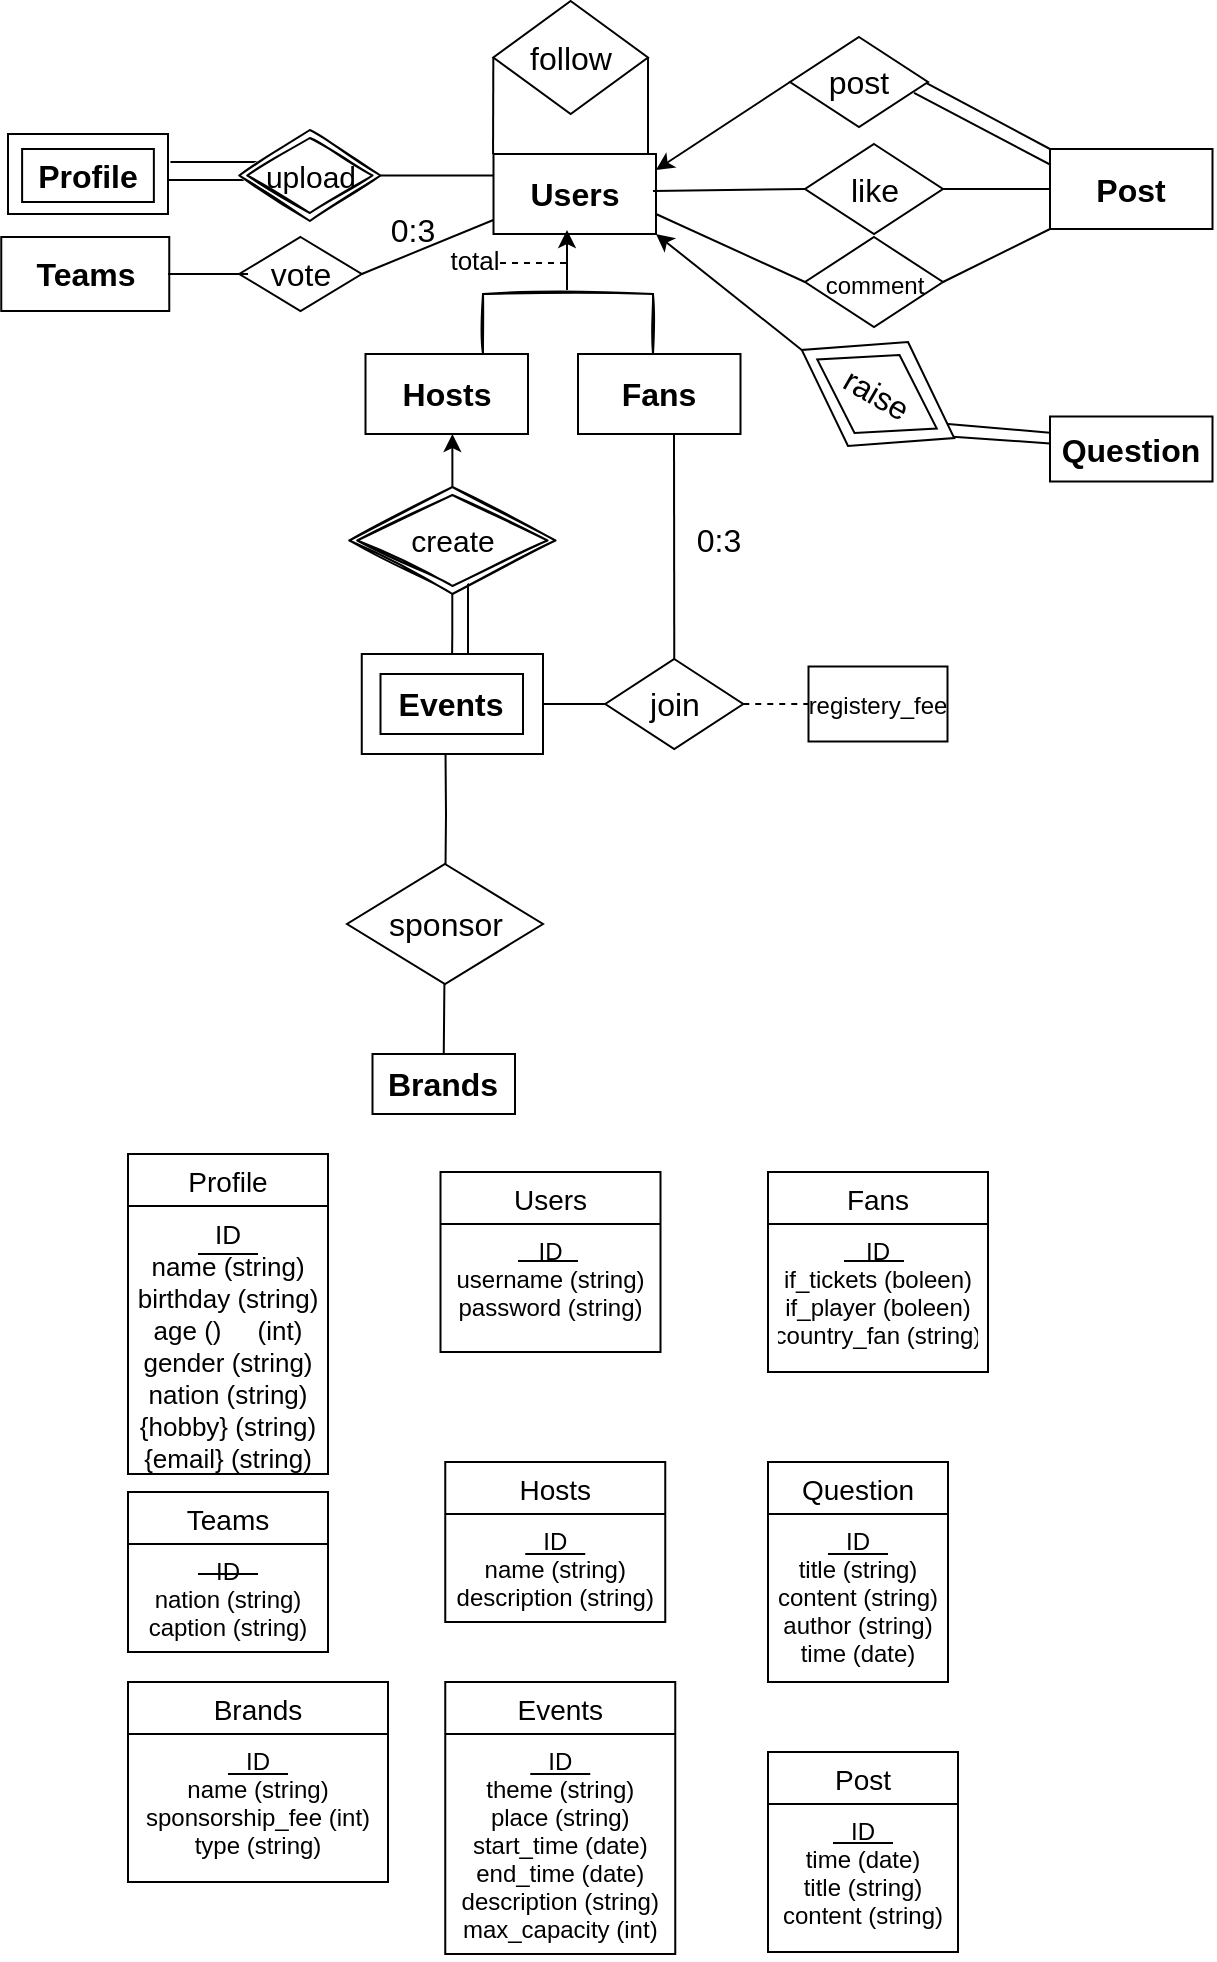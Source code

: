 <mxfile version="20.3.6" type="github">
  <diagram id="R2lEEEUBdFMjLlhIrx00" name="Page-1">
    <mxGraphModel dx="2971" dy="1637" grid="1" gridSize="10" guides="1" tooltips="1" connect="1" arrows="1" fold="1" page="1" pageScale="1" pageWidth="850" pageHeight="1100" math="0" shadow="0" extFonts="Permanent Marker^https://fonts.googleapis.com/css?family=Permanent+Marker">
      <root>
        <mxCell id="0" />
        <mxCell id="1" parent="0" />
        <mxCell id="sm-JpirICVqM3WR0F_5m-133" value="" style="endArrow=none;html=1;rounded=0;fontSize=16;exitX=1;exitY=0.5;exitDx=0;exitDy=0;entryX=0.345;entryY=0.352;entryDx=0;entryDy=0;entryPerimeter=0;" parent="1" target="sm-JpirICVqM3WR0F_5m-108" edge="1">
          <mxGeometry width="50" height="50" relative="1" as="geometry">
            <mxPoint x="-1478.78" y="-346" as="sourcePoint" />
            <mxPoint x="-1413.16" y="-345.5" as="targetPoint" />
            <Array as="points">
              <mxPoint x="-1450" y="-346" />
            </Array>
          </mxGeometry>
        </mxCell>
        <mxCell id="sm-JpirICVqM3WR0F_5m-134" value="" style="endArrow=none;html=1;rounded=0;fontSize=16;" parent="1" edge="1">
          <mxGeometry width="50" height="50" relative="1" as="geometry">
            <mxPoint x="-1490" y="-337" as="sourcePoint" />
            <mxPoint x="-1430" y="-337" as="targetPoint" />
          </mxGeometry>
        </mxCell>
        <mxCell id="2HxDNWxX9x-t6P_iHvOr-5" style="edgeStyle=orthogonalEdgeStyle;rounded=0;orthogonalLoop=1;jettySize=auto;html=1;entryX=0.582;entryY=0.269;entryDx=0;entryDy=0;entryPerimeter=0;" edge="1" parent="1" source="sm-JpirICVqM3WR0F_5m-108" target="sm-JpirICVqM3WR0F_5m-85">
          <mxGeometry relative="1" as="geometry" />
        </mxCell>
        <mxCell id="2HxDNWxX9x-t6P_iHvOr-3" style="edgeStyle=orthogonalEdgeStyle;rounded=0;orthogonalLoop=1;jettySize=auto;html=1;" edge="1" parent="1" source="sm-JpirICVqM3WR0F_5m-94" target="sm-JpirICVqM3WR0F_5m-95">
          <mxGeometry relative="1" as="geometry" />
        </mxCell>
        <mxCell id="sm-JpirICVqM3WR0F_5m-149" value="" style="endArrow=none;html=1;rounded=0;fontSize=16;exitX=0.934;exitY=0.536;exitDx=0;exitDy=0;exitPerimeter=0;" parent="1" source="sm-JpirICVqM3WR0F_5m-153" target="sm-JpirICVqM3WR0F_5m-120" edge="1">
          <mxGeometry width="50" height="50" relative="1" as="geometry">
            <mxPoint x="-1065.75" y="-185" as="sourcePoint" />
            <mxPoint x="-971.25" y="-183.75" as="targetPoint" />
          </mxGeometry>
        </mxCell>
        <mxCell id="sm-JpirICVqM3WR0F_5m-163" value="" style="endArrow=none;html=1;rounded=0;fontSize=16;entryX=0;entryY=0.75;entryDx=0;entryDy=0;exitX=0.5;exitY=0;exitDx=0;exitDy=0;" parent="1" source="sm-JpirICVqM3WR0F_5m-106" edge="1">
          <mxGeometry width="50" height="50" relative="1" as="geometry">
            <mxPoint x="-1382.5" y="-17.5" as="sourcePoint" />
            <mxPoint x="-1341.24" y="-50" as="targetPoint" />
            <Array as="points">
              <mxPoint x="-1341" y="-20" />
            </Array>
          </mxGeometry>
        </mxCell>
        <mxCell id="sm-JpirICVqM3WR0F_5m-157" value="" style="endArrow=none;html=1;rounded=0;fontSize=16;entryX=0.5;entryY=0;entryDx=0;entryDy=0;" parent="1" target="sm-JpirICVqM3WR0F_5m-97" edge="1">
          <mxGeometry width="50" height="50" relative="1" as="geometry">
            <mxPoint x="-1227" y="-212" as="sourcePoint" />
            <mxPoint x="-1229.503" y="-130.0" as="targetPoint" />
          </mxGeometry>
        </mxCell>
        <mxCell id="sm-JpirICVqM3WR0F_5m-156" value="" style="endArrow=none;html=1;rounded=0;fontSize=16;" parent="1" source="sm-JpirICVqM3WR0F_5m-95" edge="1">
          <mxGeometry width="50" height="50" relative="1" as="geometry">
            <mxPoint x="-1293.5" y="-80" as="sourcePoint" />
            <mxPoint x="-1240" y="-75" as="targetPoint" />
          </mxGeometry>
        </mxCell>
        <mxCell id="sm-JpirICVqM3WR0F_5m-155" value="" style="endArrow=none;html=1;rounded=0;fontSize=16;entryX=0.614;entryY=1.083;entryDx=0;entryDy=0;entryPerimeter=0;" parent="1" target="sm-JpirICVqM3WR0F_5m-95" edge="1">
          <mxGeometry width="50" height="50" relative="1" as="geometry">
            <mxPoint x="-1330" y="-140" as="sourcePoint" />
            <mxPoint x="-1249.25" y="-180" as="targetPoint" />
          </mxGeometry>
        </mxCell>
        <mxCell id="sm-JpirICVqM3WR0F_5m-152" value="" style="endArrow=classic;html=1;rounded=0;fontSize=16;exitX=0;exitY=0.5;exitDx=0;exitDy=0;entryX=1;entryY=1;entryDx=0;entryDy=0;" parent="1" source="sm-JpirICVqM3WR0F_5m-153" target="sm-JpirICVqM3WR0F_5m-85" edge="1">
          <mxGeometry width="50" height="50" relative="1" as="geometry">
            <mxPoint x="-1120" y="-217" as="sourcePoint" />
            <mxPoint x="-1240" y="-310" as="targetPoint" />
          </mxGeometry>
        </mxCell>
        <mxCell id="sm-JpirICVqM3WR0F_5m-153" value="" style="shape=rhombus;perimeter=rhombusPerimeter;whiteSpace=wrap;html=1;align=center;fontSize=16;rotation=30;" parent="1" vertex="1">
          <mxGeometry x="-1169" y="-260" width="88" height="60" as="geometry" />
        </mxCell>
        <mxCell id="sm-JpirICVqM3WR0F_5m-147" value="" style="endArrow=none;html=1;rounded=0;fontSize=16;entryX=0;entryY=1;entryDx=0;entryDy=0;exitX=1;exitY=0.5;exitDx=0;exitDy=0;" parent="1" source="sm-JpirICVqM3WR0F_5m-118" target="sm-JpirICVqM3WR0F_5m-114" edge="1">
          <mxGeometry width="50" height="50" relative="1" as="geometry">
            <mxPoint x="-1060" y="-270" as="sourcePoint" />
            <mxPoint x="-930" y="-237.5" as="targetPoint" />
          </mxGeometry>
        </mxCell>
        <mxCell id="sm-JpirICVqM3WR0F_5m-139" value="" style="endArrow=none;html=1;rounded=0;fontSize=16;entryX=0;entryY=0;entryDx=0;entryDy=0;exitX=0.5;exitY=0.112;exitDx=0;exitDy=0;exitPerimeter=0;" parent="1" source="sm-JpirICVqM3WR0F_5m-116" target="sm-JpirICVqM3WR0F_5m-114" edge="1">
          <mxGeometry width="50" height="50" relative="1" as="geometry">
            <mxPoint x="-1134" y="-410" as="sourcePoint" />
            <mxPoint x="-936.88" y="-450" as="targetPoint" />
          </mxGeometry>
        </mxCell>
        <mxCell id="sm-JpirICVqM3WR0F_5m-140" value="" style="endArrow=none;html=1;rounded=0;fontSize=16;exitX=0.899;exitY=0.622;exitDx=0;exitDy=0;exitPerimeter=0;" parent="1" source="sm-JpirICVqM3WR0F_5m-116" edge="1">
          <mxGeometry width="50" height="50" relative="1" as="geometry">
            <mxPoint x="-1060" y="-380" as="sourcePoint" />
            <mxPoint x="-1030" y="-340" as="targetPoint" />
          </mxGeometry>
        </mxCell>
        <mxCell id="sm-JpirICVqM3WR0F_5m-127" value="" style="endArrow=none;html=1;rounded=0;exitX=1;exitY=0.5;exitDx=0;exitDy=0;" parent="1" source="sm-JpirICVqM3WR0F_5m-115" edge="1">
          <mxGeometry relative="1" as="geometry">
            <mxPoint x="-1336" y="-392" as="sourcePoint" />
            <mxPoint x="-1240" y="-350" as="targetPoint" />
            <Array as="points" />
          </mxGeometry>
        </mxCell>
        <mxCell id="sm-JpirICVqM3WR0F_5m-123" value="" style="endArrow=none;html=1;rounded=0;fontSize=16;exitX=1;exitY=0.5;exitDx=0;exitDy=0;" parent="1" source="sm-JpirICVqM3WR0F_5m-110" edge="1">
          <mxGeometry width="50" height="50" relative="1" as="geometry">
            <mxPoint x="-1400" y="-290" as="sourcePoint" />
            <mxPoint x="-1310" y="-320" as="targetPoint" />
          </mxGeometry>
        </mxCell>
        <mxCell id="sm-JpirICVqM3WR0F_5m-112" value="" style="rounded=0;whiteSpace=wrap;html=1;" parent="1" vertex="1">
          <mxGeometry x="-1560" y="-360" width="80" height="40" as="geometry" />
        </mxCell>
        <mxCell id="sm-JpirICVqM3WR0F_5m-96" value="" style="rounded=0;whiteSpace=wrap;html=1;" parent="1" vertex="1">
          <mxGeometry x="-1383.12" y="-100" width="90.62" height="50" as="geometry" />
        </mxCell>
        <mxCell id="sm-JpirICVqM3WR0F_5m-69" value="" style="resizable=0;html=1;align=right;verticalAlign=bottom;rounded=0;glass=0;sketch=1;fontSize=17;" parent="1" connectable="0" vertex="1">
          <mxGeometry x="-1332.0" y="-296.996" as="geometry" />
        </mxCell>
        <mxCell id="sm-JpirICVqM3WR0F_5m-84" value="" style="endArrow=none;html=1;rounded=0;entryX=0.917;entryY=0;entryDx=0;entryDy=0;entryPerimeter=0;exitX=0;exitY=0.5;exitDx=0;exitDy=0;" parent="1" source="sm-JpirICVqM3WR0F_5m-115" edge="1">
          <mxGeometry relative="1" as="geometry">
            <mxPoint x="-1317.5" y="-409.5" as="sourcePoint" />
            <mxPoint x="-1317.47" y="-350" as="targetPoint" />
          </mxGeometry>
        </mxCell>
        <mxCell id="sm-JpirICVqM3WR0F_5m-85" value="&lt;font style=&quot;font-size: 16px;&quot;&gt;&lt;b&gt;Users&lt;/b&gt;&lt;/font&gt;" style="rounded=0;whiteSpace=wrap;html=1;" parent="1" vertex="1">
          <mxGeometry x="-1317.25" y="-350" width="81.25" height="40" as="geometry" />
        </mxCell>
        <mxCell id="sm-JpirICVqM3WR0F_5m-88" value="" style="shape=partialRectangle;whiteSpace=wrap;html=1;bottom=1;right=1;left=1;top=0;fillColor=none;routingCenterX=-0.5;rounded=0;glass=0;sketch=1;fontSize=12;rotation=-180;" parent="1" vertex="1">
          <mxGeometry x="-1322.5" y="-280" width="85" height="30" as="geometry" />
        </mxCell>
        <mxCell id="sm-JpirICVqM3WR0F_5m-91" value="" style="endArrow=classic;html=1;rounded=0;fontSize=16;" parent="1" edge="1">
          <mxGeometry width="50" height="50" relative="1" as="geometry">
            <mxPoint x="-1280.5" y="-282" as="sourcePoint" />
            <mxPoint x="-1280.5" y="-312" as="targetPoint" />
          </mxGeometry>
        </mxCell>
        <mxCell id="sm-JpirICVqM3WR0F_5m-92" value="&lt;font style=&quot;font-size: 16px;&quot;&gt;&lt;b&gt;Hosts&lt;/b&gt;&lt;/font&gt;" style="rounded=0;whiteSpace=wrap;html=1;" parent="1" vertex="1">
          <mxGeometry x="-1381.25" y="-250" width="81.25" height="40" as="geometry" />
        </mxCell>
        <mxCell id="sm-JpirICVqM3WR0F_5m-93" value="&lt;font style=&quot;font-size: 16px;&quot;&gt;&lt;b&gt;Fans&lt;/b&gt;&lt;/font&gt;" style="rounded=0;whiteSpace=wrap;html=1;" parent="1" vertex="1">
          <mxGeometry x="-1275" y="-250" width="81.25" height="40" as="geometry" />
        </mxCell>
        <mxCell id="2HxDNWxX9x-t6P_iHvOr-2" style="edgeStyle=orthogonalEdgeStyle;rounded=0;orthogonalLoop=1;jettySize=auto;html=1;exitX=0.5;exitY=0;exitDx=0;exitDy=0;" edge="1" parent="1" source="sm-JpirICVqM3WR0F_5m-94">
          <mxGeometry relative="1" as="geometry">
            <mxPoint x="-1338" y="-210" as="targetPoint" />
            <Array as="points">
              <mxPoint x="-1338" y="-210" />
            </Array>
          </mxGeometry>
        </mxCell>
        <mxCell id="sm-JpirICVqM3WR0F_5m-94" value="create" style="shape=rhombus;double=1;perimeter=rhombusPerimeter;whiteSpace=wrap;html=1;align=center;rounded=0;glass=0;sketch=1;fontSize=15;" parent="1" vertex="1">
          <mxGeometry x="-1389.37" y="-183.5" width="103.12" height="53.5" as="geometry" />
        </mxCell>
        <mxCell id="sm-JpirICVqM3WR0F_5m-95" value="&lt;font style=&quot;font-size: 16px;&quot;&gt;&lt;b&gt;Events&lt;/b&gt;&lt;/font&gt;" style="rounded=0;whiteSpace=wrap;html=1;" parent="1" vertex="1">
          <mxGeometry x="-1373.75" y="-90" width="71.25" height="30" as="geometry" />
        </mxCell>
        <mxCell id="sm-JpirICVqM3WR0F_5m-97" value="join" style="shape=rhombus;perimeter=rhombusPerimeter;whiteSpace=wrap;html=1;align=center;fontSize=16;" parent="1" vertex="1">
          <mxGeometry x="-1261.37" y="-97.5" width="69" height="45" as="geometry" />
        </mxCell>
        <mxCell id="sm-JpirICVqM3WR0F_5m-105" value="sponsor" style="shape=rhombus;perimeter=rhombusPerimeter;whiteSpace=wrap;html=1;align=center;fontSize=16;" parent="1" vertex="1">
          <mxGeometry x="-1390.5" y="5" width="98" height="60" as="geometry" />
        </mxCell>
        <mxCell id="sm-JpirICVqM3WR0F_5m-106" value="&lt;span style=&quot;font-size: 16px;&quot;&gt;&lt;b&gt;Brands&lt;/b&gt;&lt;/span&gt;" style="rounded=0;whiteSpace=wrap;html=1;" parent="1" vertex="1">
          <mxGeometry x="-1377.75" y="100" width="71.25" height="30" as="geometry" />
        </mxCell>
        <mxCell id="sm-JpirICVqM3WR0F_5m-107" value="0:3" style="text;html=1;align=center;verticalAlign=middle;resizable=0;points=[];autosize=1;strokeColor=none;fillColor=none;fontSize=16;" parent="1" vertex="1">
          <mxGeometry x="-1230" y="-171.75" width="50" height="30" as="geometry" />
        </mxCell>
        <mxCell id="sm-JpirICVqM3WR0F_5m-108" value="upload" style="shape=rhombus;double=1;perimeter=rhombusPerimeter;whiteSpace=wrap;html=1;align=center;rounded=0;glass=0;sketch=1;fontSize=15;" parent="1" vertex="1">
          <mxGeometry x="-1444.37" y="-362" width="70.62" height="45.5" as="geometry" />
        </mxCell>
        <mxCell id="sm-JpirICVqM3WR0F_5m-110" value="vote" style="shape=rhombus;perimeter=rhombusPerimeter;whiteSpace=wrap;html=1;align=center;fontSize=16;" parent="1" vertex="1">
          <mxGeometry x="-1444.37" y="-308.5" width="61.25" height="37" as="geometry" />
        </mxCell>
        <mxCell id="sm-JpirICVqM3WR0F_5m-111" value="&lt;span style=&quot;font-size: 16px;&quot;&gt;&lt;b&gt;Profile&lt;/b&gt;&lt;/span&gt;" style="rounded=0;whiteSpace=wrap;html=1;" parent="1" vertex="1">
          <mxGeometry x="-1552.94" y="-352.5" width="65.87" height="26.5" as="geometry" />
        </mxCell>
        <mxCell id="sm-JpirICVqM3WR0F_5m-113" value="&lt;font size=&quot;1&quot; style=&quot;&quot;&gt;&lt;b style=&quot;font-size: 16px;&quot;&gt;Teams&lt;/b&gt;&lt;/font&gt;" style="rounded=0;whiteSpace=wrap;html=1;" parent="1" vertex="1">
          <mxGeometry x="-1563.37" y="-308.5" width="84" height="37" as="geometry" />
        </mxCell>
        <mxCell id="sm-JpirICVqM3WR0F_5m-114" value="&lt;font style=&quot;font-size: 16px;&quot;&gt;&lt;b&gt;Post&lt;/b&gt;&lt;/font&gt;" style="rounded=0;whiteSpace=wrap;html=1;" parent="1" vertex="1">
          <mxGeometry x="-1039" y="-352.5" width="81.25" height="40" as="geometry" />
        </mxCell>
        <mxCell id="sm-JpirICVqM3WR0F_5m-115" value="follow" style="shape=rhombus;perimeter=rhombusPerimeter;whiteSpace=wrap;html=1;align=center;fontSize=16;" parent="1" vertex="1">
          <mxGeometry x="-1317.34" y="-426.5" width="77.34" height="56.5" as="geometry" />
        </mxCell>
        <mxCell id="sm-JpirICVqM3WR0F_5m-116" value="post" style="shape=rhombus;perimeter=rhombusPerimeter;whiteSpace=wrap;html=1;align=center;fontSize=16;" parent="1" vertex="1">
          <mxGeometry x="-1169" y="-408.5" width="69" height="45" as="geometry" />
        </mxCell>
        <mxCell id="sm-JpirICVqM3WR0F_5m-117" value="like" style="shape=rhombus;perimeter=rhombusPerimeter;whiteSpace=wrap;html=1;align=center;fontSize=16;" parent="1" vertex="1">
          <mxGeometry x="-1161.5" y="-355" width="69" height="45" as="geometry" />
        </mxCell>
        <mxCell id="sm-JpirICVqM3WR0F_5m-118" value="&lt;font style=&quot;font-size: 12px;&quot;&gt;comment&lt;/font&gt;" style="shape=rhombus;perimeter=rhombusPerimeter;whiteSpace=wrap;html=1;align=center;fontSize=16;" parent="1" vertex="1">
          <mxGeometry x="-1161.5" y="-308.5" width="69" height="45" as="geometry" />
        </mxCell>
        <mxCell id="sm-JpirICVqM3WR0F_5m-119" value="raise" style="shape=rhombus;perimeter=rhombusPerimeter;whiteSpace=wrap;html=1;align=center;fontSize=16;rotation=30;" parent="1" vertex="1">
          <mxGeometry x="-1160" y="-252.5" width="69" height="45" as="geometry" />
        </mxCell>
        <mxCell id="sm-JpirICVqM3WR0F_5m-122" value="0:3" style="text;html=1;align=center;verticalAlign=middle;resizable=0;points=[];autosize=1;strokeColor=none;fillColor=none;fontSize=16;" parent="1" vertex="1">
          <mxGeometry x="-1383.12" y="-327" width="50" height="30" as="geometry" />
        </mxCell>
        <mxCell id="sm-JpirICVqM3WR0F_5m-131" value="" style="endArrow=none;html=1;rounded=0;fontSize=16;" parent="1" edge="1">
          <mxGeometry width="50" height="50" relative="1" as="geometry">
            <mxPoint x="-1440" y="-290" as="sourcePoint" />
            <mxPoint x="-1480" y="-290" as="targetPoint" />
          </mxGeometry>
        </mxCell>
        <mxCell id="sm-JpirICVqM3WR0F_5m-136" value="" style="endArrow=none;dashed=1;html=1;rounded=0;fontSize=16;" parent="1" edge="1">
          <mxGeometry width="50" height="50" relative="1" as="geometry">
            <mxPoint x="-1314" y="-295.5" as="sourcePoint" />
            <mxPoint x="-1279" y="-295.5" as="targetPoint" />
          </mxGeometry>
        </mxCell>
        <mxCell id="sm-JpirICVqM3WR0F_5m-137" value="&lt;font style=&quot;font-size: 13px;&quot;&gt;total&lt;/font&gt;" style="text;html=1;align=center;verticalAlign=middle;resizable=0;points=[];autosize=1;strokeColor=none;fillColor=none;fontSize=16;" parent="1" vertex="1">
          <mxGeometry x="-1352.5" y="-313.5" width="50" height="30" as="geometry" />
        </mxCell>
        <mxCell id="sm-JpirICVqM3WR0F_5m-138" value="" style="endArrow=classic;html=1;rounded=0;fontSize=16;exitX=0;exitY=0.5;exitDx=0;exitDy=0;" parent="1" source="sm-JpirICVqM3WR0F_5m-116" edge="1">
          <mxGeometry width="50" height="50" relative="1" as="geometry">
            <mxPoint x="-1236" y="-312" as="sourcePoint" />
            <mxPoint x="-1236" y="-342" as="targetPoint" />
          </mxGeometry>
        </mxCell>
        <mxCell id="sm-JpirICVqM3WR0F_5m-141" value="" style="endArrow=none;html=1;rounded=0;fontSize=16;exitX=1;exitY=0.5;exitDx=0;exitDy=0;entryX=0;entryY=0.5;entryDx=0;entryDy=0;" parent="1" target="sm-JpirICVqM3WR0F_5m-117" edge="1">
          <mxGeometry width="50" height="50" relative="1" as="geometry">
            <mxPoint x="-1237.5" y="-331.5" as="sourcePoint" />
            <mxPoint x="-1124.525" y="-275.98" as="targetPoint" />
          </mxGeometry>
        </mxCell>
        <mxCell id="sm-JpirICVqM3WR0F_5m-142" value="" style="endArrow=none;html=1;rounded=0;fontSize=16;exitX=1;exitY=0.5;exitDx=0;exitDy=0;entryX=0;entryY=0.5;entryDx=0;entryDy=0;" parent="1" source="sm-JpirICVqM3WR0F_5m-117" target="sm-JpirICVqM3WR0F_5m-114" edge="1">
          <mxGeometry width="50" height="50" relative="1" as="geometry">
            <mxPoint x="-1001" y="-354" as="sourcePoint" />
            <mxPoint x="-833.5" y="-376.5" as="targetPoint" />
          </mxGeometry>
        </mxCell>
        <mxCell id="sm-JpirICVqM3WR0F_5m-146" value="" style="endArrow=none;html=1;rounded=0;fontSize=16;exitX=1;exitY=0.75;exitDx=0;exitDy=0;entryX=0;entryY=0.5;entryDx=0;entryDy=0;" parent="1" source="sm-JpirICVqM3WR0F_5m-85" target="sm-JpirICVqM3WR0F_5m-118" edge="1">
          <mxGeometry width="50" height="50" relative="1" as="geometry">
            <mxPoint x="-1236" y="-315" as="sourcePoint" />
            <mxPoint x="-1120" y="-270" as="targetPoint" />
          </mxGeometry>
        </mxCell>
        <mxCell id="sm-JpirICVqM3WR0F_5m-120" value="&lt;span style=&quot;font-size: 16px;&quot;&gt;&lt;b&gt;Question&lt;/b&gt;&lt;/span&gt;" style="rounded=0;whiteSpace=wrap;html=1;" parent="1" vertex="1">
          <mxGeometry x="-1039" y="-218.75" width="81.25" height="32.5" as="geometry" />
        </mxCell>
        <mxCell id="sm-JpirICVqM3WR0F_5m-214" value="" style="endArrow=none;html=1;rounded=0;fontSize=16;entryX=0;entryY=0.25;entryDx=0;entryDy=0;exitX=0.93;exitY=0.425;exitDx=0;exitDy=0;exitPerimeter=0;" parent="1" source="sm-JpirICVqM3WR0F_5m-153" target="sm-JpirICVqM3WR0F_5m-120" edge="1">
          <mxGeometry width="50" height="50" relative="1" as="geometry">
            <mxPoint x="-1054.5" y="-190" as="sourcePoint" />
            <mxPoint x="-960" y="-188.75" as="targetPoint" />
          </mxGeometry>
        </mxCell>
        <mxCell id="sm-JpirICVqM3WR0F_5m-217" value="Users" style="swimlane;fontStyle=0;childLayout=stackLayout;horizontal=1;startSize=26;horizontalStack=0;resizeParent=1;resizeParentMax=0;resizeLast=0;collapsible=1;marginBottom=0;align=center;fontSize=14;" parent="1" vertex="1">
          <mxGeometry x="-1343.75" y="159" width="110" height="90" as="geometry" />
        </mxCell>
        <mxCell id="2HxDNWxX9x-t6P_iHvOr-8" value="" style="endArrow=none;html=1;rounded=0;" edge="1" parent="sm-JpirICVqM3WR0F_5m-217">
          <mxGeometry width="50" height="50" relative="1" as="geometry">
            <mxPoint x="38.75" y="44.55" as="sourcePoint" />
            <mxPoint x="68.75" y="44.55" as="targetPoint" />
          </mxGeometry>
        </mxCell>
        <mxCell id="sm-JpirICVqM3WR0F_5m-220" value="ID&#xa;username (string)&#xa;password (string)&#xa;&#xa;&#xa;&#xa;&#xa;" style="text;strokeColor=none;fillColor=none;spacingLeft=4;spacingRight=4;overflow=hidden;rotatable=0;points=[[0,0.5],[1,0.5]];portConstraint=eastwest;fontSize=12;align=center;" parent="sm-JpirICVqM3WR0F_5m-217" vertex="1">
          <mxGeometry y="26" width="110" height="64" as="geometry" />
        </mxCell>
        <mxCell id="sm-JpirICVqM3WR0F_5m-221" value="Fans" style="swimlane;fontStyle=0;childLayout=stackLayout;horizontal=1;startSize=26;horizontalStack=0;resizeParent=1;resizeParentMax=0;resizeLast=0;collapsible=1;marginBottom=0;align=center;fontSize=14;" parent="1" vertex="1">
          <mxGeometry x="-1180" y="159" width="110" height="100" as="geometry" />
        </mxCell>
        <mxCell id="2HxDNWxX9x-t6P_iHvOr-9" value="" style="endArrow=none;html=1;rounded=0;" edge="1" parent="sm-JpirICVqM3WR0F_5m-221">
          <mxGeometry width="50" height="50" relative="1" as="geometry">
            <mxPoint x="38" y="44.55" as="sourcePoint" />
            <mxPoint x="68" y="44.55" as="targetPoint" />
          </mxGeometry>
        </mxCell>
        <mxCell id="sm-JpirICVqM3WR0F_5m-222" value="ID&#xa;if_tickets (boleen)&#xa;if_player (boleen)&#xa;country_fan (string)&#xa;&#xa;" style="text;strokeColor=none;fillColor=none;spacingLeft=4;spacingRight=4;overflow=hidden;rotatable=0;points=[[0,0.5],[1,0.5]];portConstraint=eastwest;fontSize=12;align=center;" parent="sm-JpirICVqM3WR0F_5m-221" vertex="1">
          <mxGeometry y="26" width="110" height="74" as="geometry" />
        </mxCell>
        <mxCell id="sm-JpirICVqM3WR0F_5m-223" value="Hosts" style="swimlane;fontStyle=0;childLayout=stackLayout;horizontal=1;startSize=26;horizontalStack=0;resizeParent=1;resizeParentMax=0;resizeLast=0;collapsible=1;marginBottom=0;align=center;fontSize=14;" parent="1" vertex="1">
          <mxGeometry x="-1341.37" y="304" width="110" height="80" as="geometry" />
        </mxCell>
        <mxCell id="2HxDNWxX9x-t6P_iHvOr-11" value="" style="endArrow=none;html=1;rounded=0;" edge="1" parent="sm-JpirICVqM3WR0F_5m-223">
          <mxGeometry width="50" height="50" relative="1" as="geometry">
            <mxPoint x="40" y="46" as="sourcePoint" />
            <mxPoint x="70" y="46" as="targetPoint" />
          </mxGeometry>
        </mxCell>
        <mxCell id="sm-JpirICVqM3WR0F_5m-256" value="ID&#xa;name (string)&#xa;description (string)&#xa; &#xa;" style="text;strokeColor=none;fillColor=none;spacingLeft=4;spacingRight=4;overflow=hidden;rotatable=0;points=[[0,0.5],[1,0.5]];portConstraint=eastwest;fontSize=12;align=center;" parent="sm-JpirICVqM3WR0F_5m-223" vertex="1">
          <mxGeometry y="26" width="110" height="54" as="geometry" />
        </mxCell>
        <mxCell id="sm-JpirICVqM3WR0F_5m-225" value="Events" style="swimlane;fontStyle=0;childLayout=stackLayout;horizontal=1;startSize=26;horizontalStack=0;resizeParent=1;resizeParentMax=0;resizeLast=0;collapsible=1;marginBottom=0;align=center;fontSize=14;" parent="1" vertex="1">
          <mxGeometry x="-1341.37" y="414" width="115" height="136" as="geometry" />
        </mxCell>
        <mxCell id="2HxDNWxX9x-t6P_iHvOr-14" value="" style="endArrow=none;html=1;rounded=0;" edge="1" parent="sm-JpirICVqM3WR0F_5m-225">
          <mxGeometry width="50" height="50" relative="1" as="geometry">
            <mxPoint x="42.5" y="46" as="sourcePoint" />
            <mxPoint x="72.5" y="46" as="targetPoint" />
          </mxGeometry>
        </mxCell>
        <mxCell id="sm-JpirICVqM3WR0F_5m-226" value="ID&#xa;theme (string)&#xa;place (string)&#xa;start_time (date)&#xa;end_time (date)&#xa;description (string)&#xa;max_capacity (int)&#xa;&#xa;" style="text;strokeColor=none;fillColor=none;spacingLeft=4;spacingRight=4;overflow=hidden;rotatable=0;points=[[0,0.5],[1,0.5]];portConstraint=eastwest;fontSize=12;align=center;" parent="sm-JpirICVqM3WR0F_5m-225" vertex="1">
          <mxGeometry y="26" width="115" height="110" as="geometry" />
        </mxCell>
        <mxCell id="sm-JpirICVqM3WR0F_5m-227" value="Brands" style="swimlane;fontStyle=0;childLayout=stackLayout;horizontal=1;startSize=26;horizontalStack=0;resizeParent=1;resizeParentMax=0;resizeLast=0;collapsible=1;marginBottom=0;align=center;fontSize=14;" parent="1" vertex="1">
          <mxGeometry x="-1500" y="414" width="130" height="100" as="geometry" />
        </mxCell>
        <mxCell id="2HxDNWxX9x-t6P_iHvOr-13" value="" style="endArrow=none;html=1;rounded=0;" edge="1" parent="sm-JpirICVqM3WR0F_5m-227">
          <mxGeometry width="50" height="50" relative="1" as="geometry">
            <mxPoint x="50" y="46" as="sourcePoint" />
            <mxPoint x="80" y="46" as="targetPoint" />
          </mxGeometry>
        </mxCell>
        <mxCell id="sm-JpirICVqM3WR0F_5m-228" value="ID&#xa;name (string)&#xa;sponsorship_fee (int)&#xa;type (string)&#xa;&#xa;" style="text;strokeColor=none;fillColor=none;spacingLeft=4;spacingRight=4;overflow=hidden;rotatable=0;points=[[0,0.5],[1,0.5]];portConstraint=eastwest;fontSize=12;align=center;" parent="sm-JpirICVqM3WR0F_5m-227" vertex="1">
          <mxGeometry y="26" width="130" height="74" as="geometry" />
        </mxCell>
        <mxCell id="sm-JpirICVqM3WR0F_5m-233" value="Post" style="swimlane;fontStyle=0;childLayout=stackLayout;horizontal=1;startSize=26;horizontalStack=0;resizeParent=1;resizeParentMax=0;resizeLast=0;collapsible=1;marginBottom=0;align=center;fontSize=14;" parent="1" vertex="1">
          <mxGeometry x="-1180" y="449" width="95" height="100" as="geometry" />
        </mxCell>
        <mxCell id="2HxDNWxX9x-t6P_iHvOr-15" value="" style="endArrow=none;html=1;rounded=0;" edge="1" parent="sm-JpirICVqM3WR0F_5m-233">
          <mxGeometry width="50" height="50" relative="1" as="geometry">
            <mxPoint x="32.5" y="45.55" as="sourcePoint" />
            <mxPoint x="62.5" y="45.55" as="targetPoint" />
          </mxGeometry>
        </mxCell>
        <mxCell id="sm-JpirICVqM3WR0F_5m-234" value="ID&#xa;time (date)&#xa;title (string)&#xa;content (string)&#xa;&#xa;" style="text;strokeColor=none;fillColor=none;spacingLeft=4;spacingRight=4;overflow=hidden;rotatable=0;points=[[0,0.5],[1,0.5]];portConstraint=eastwest;fontSize=12;align=center;" parent="sm-JpirICVqM3WR0F_5m-233" vertex="1">
          <mxGeometry y="26" width="95" height="74" as="geometry" />
        </mxCell>
        <mxCell id="sm-JpirICVqM3WR0F_5m-237" value="Teams" style="swimlane;fontStyle=0;childLayout=stackLayout;horizontal=1;startSize=26;horizontalStack=0;resizeParent=1;resizeParentMax=0;resizeLast=0;collapsible=1;marginBottom=0;align=center;fontSize=14;" parent="1" vertex="1">
          <mxGeometry x="-1500" y="319" width="100" height="80" as="geometry" />
        </mxCell>
        <mxCell id="2HxDNWxX9x-t6P_iHvOr-10" value="" style="endArrow=none;html=1;rounded=0;" edge="1" parent="sm-JpirICVqM3WR0F_5m-237">
          <mxGeometry width="50" height="50" relative="1" as="geometry">
            <mxPoint x="35" y="41" as="sourcePoint" />
            <mxPoint x="65" y="41" as="targetPoint" />
          </mxGeometry>
        </mxCell>
        <mxCell id="sm-JpirICVqM3WR0F_5m-238" value="ID&#xa;nation (string)&#xa;caption (string)&#xa;" style="text;strokeColor=none;fillColor=none;spacingLeft=4;spacingRight=4;overflow=hidden;rotatable=0;points=[[0,0.5],[1,0.5]];portConstraint=eastwest;fontSize=12;align=center;" parent="sm-JpirICVqM3WR0F_5m-237" vertex="1">
          <mxGeometry y="26" width="100" height="54" as="geometry" />
        </mxCell>
        <mxCell id="sm-JpirICVqM3WR0F_5m-239" value="Profile" style="swimlane;fontStyle=0;childLayout=stackLayout;horizontal=1;startSize=26;horizontalStack=0;resizeParent=1;resizeParentMax=0;resizeLast=0;collapsible=1;marginBottom=0;align=center;fontSize=14;" parent="1" vertex="1">
          <mxGeometry x="-1500" y="150" width="100" height="160" as="geometry" />
        </mxCell>
        <mxCell id="2HxDNWxX9x-t6P_iHvOr-7" value="" style="endArrow=none;html=1;rounded=0;" edge="1" parent="sm-JpirICVqM3WR0F_5m-239">
          <mxGeometry width="50" height="50" relative="1" as="geometry">
            <mxPoint x="35" y="50" as="sourcePoint" />
            <mxPoint x="65" y="50" as="targetPoint" />
          </mxGeometry>
        </mxCell>
        <mxCell id="sm-JpirICVqM3WR0F_5m-240" value="ID&#xa;name (string)&#xa;birthday (string)&#xa;age ()     (int)&#xa;gender (string)&#xa;nation (string)&#xa;{hobby} (string)&#xa;{email} (string)&#xa;&#xa;&#xa;&#xa;" style="text;strokeColor=none;fillColor=none;spacingLeft=4;spacingRight=4;overflow=hidden;rotatable=0;points=[[0,0.5],[1,0.5]];portConstraint=eastwest;fontSize=13;align=center;fontStyle=0" parent="sm-JpirICVqM3WR0F_5m-239" vertex="1">
          <mxGeometry y="26" width="100" height="134" as="geometry" />
        </mxCell>
        <mxCell id="sm-JpirICVqM3WR0F_5m-241" value="Question" style="swimlane;fontStyle=0;childLayout=stackLayout;horizontal=1;startSize=26;horizontalStack=0;resizeParent=1;resizeParentMax=0;resizeLast=0;collapsible=1;marginBottom=0;align=center;fontSize=14;" parent="1" vertex="1">
          <mxGeometry x="-1180" y="304" width="90" height="110" as="geometry" />
        </mxCell>
        <mxCell id="2HxDNWxX9x-t6P_iHvOr-12" value="" style="endArrow=none;html=1;rounded=0;" edge="1" parent="sm-JpirICVqM3WR0F_5m-241">
          <mxGeometry width="50" height="50" relative="1" as="geometry">
            <mxPoint x="30" y="46" as="sourcePoint" />
            <mxPoint x="60" y="46" as="targetPoint" />
          </mxGeometry>
        </mxCell>
        <mxCell id="sm-JpirICVqM3WR0F_5m-242" value="ID&#xa;title (string)&#xa;content (string)&#xa;author (string)&#xa;time (date)" style="text;strokeColor=none;fillColor=none;spacingLeft=4;spacingRight=4;overflow=hidden;rotatable=0;points=[[0,0.5],[1,0.5]];portConstraint=eastwest;fontSize=12;align=center;" parent="sm-JpirICVqM3WR0F_5m-241" vertex="1">
          <mxGeometry y="26" width="90" height="84" as="geometry" />
        </mxCell>
        <mxCell id="sm-JpirICVqM3WR0F_5m-249" value="" style="endArrow=none;dashed=1;html=1;rounded=0;fontSize=13;exitX=1;exitY=0.5;exitDx=0;exitDy=0;" parent="1" source="sm-JpirICVqM3WR0F_5m-97" edge="1">
          <mxGeometry width="50" height="50" relative="1" as="geometry">
            <mxPoint x="-1150" y="-77" as="sourcePoint" />
            <mxPoint x="-1160" y="-75" as="targetPoint" />
          </mxGeometry>
        </mxCell>
        <mxCell id="sm-JpirICVqM3WR0F_5m-250" value="&lt;font style=&quot;font-size: 12px;&quot;&gt;registery_fee&lt;/font&gt;" style="rounded=0;whiteSpace=wrap;html=1;fontSize=13;" parent="1" vertex="1">
          <mxGeometry x="-1159.75" y="-93.75" width="69.5" height="37.5" as="geometry" />
        </mxCell>
      </root>
    </mxGraphModel>
  </diagram>
</mxfile>
